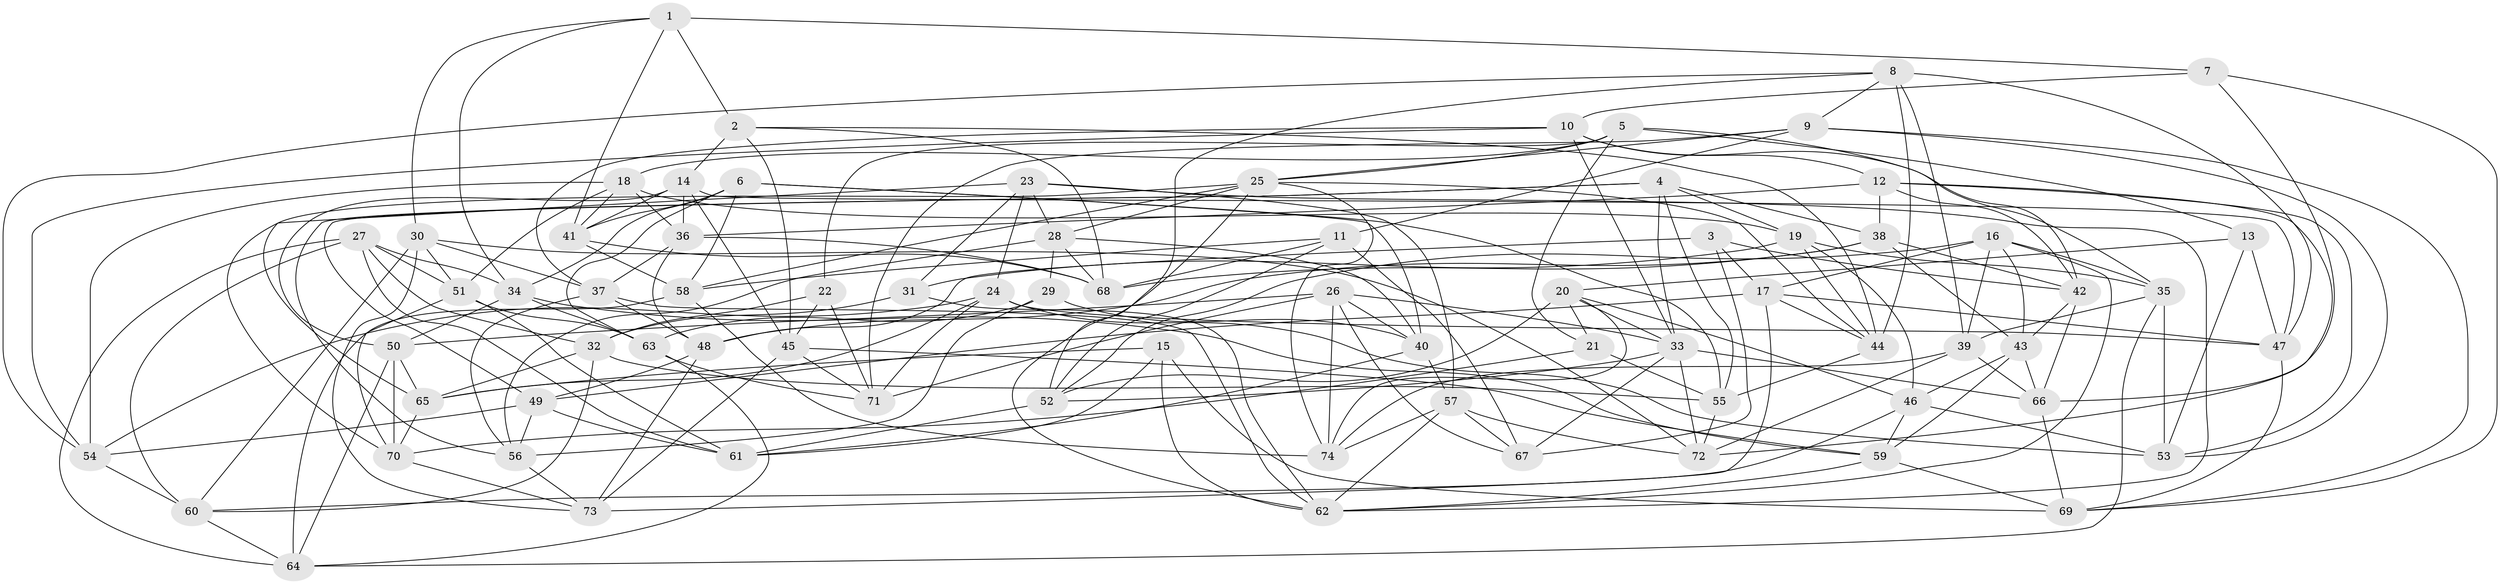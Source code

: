 // original degree distribution, {4: 1.0}
// Generated by graph-tools (version 1.1) at 2025/50/03/09/25 03:50:53]
// undirected, 74 vertices, 215 edges
graph export_dot {
graph [start="1"]
  node [color=gray90,style=filled];
  1;
  2;
  3;
  4;
  5;
  6;
  7;
  8;
  9;
  10;
  11;
  12;
  13;
  14;
  15;
  16;
  17;
  18;
  19;
  20;
  21;
  22;
  23;
  24;
  25;
  26;
  27;
  28;
  29;
  30;
  31;
  32;
  33;
  34;
  35;
  36;
  37;
  38;
  39;
  40;
  41;
  42;
  43;
  44;
  45;
  46;
  47;
  48;
  49;
  50;
  51;
  52;
  53;
  54;
  55;
  56;
  57;
  58;
  59;
  60;
  61;
  62;
  63;
  64;
  65;
  66;
  67;
  68;
  69;
  70;
  71;
  72;
  73;
  74;
  1 -- 2 [weight=2.0];
  1 -- 7 [weight=1.0];
  1 -- 30 [weight=1.0];
  1 -- 34 [weight=1.0];
  1 -- 41 [weight=1.0];
  2 -- 14 [weight=1.0];
  2 -- 44 [weight=1.0];
  2 -- 45 [weight=1.0];
  2 -- 68 [weight=1.0];
  3 -- 17 [weight=1.0];
  3 -- 42 [weight=1.0];
  3 -- 48 [weight=1.0];
  3 -- 67 [weight=1.0];
  4 -- 19 [weight=1.0];
  4 -- 33 [weight=1.0];
  4 -- 38 [weight=1.0];
  4 -- 49 [weight=1.0];
  4 -- 55 [weight=1.0];
  4 -- 56 [weight=1.0];
  5 -- 13 [weight=1.0];
  5 -- 18 [weight=1.0];
  5 -- 21 [weight=1.0];
  5 -- 22 [weight=1.0];
  5 -- 25 [weight=1.0];
  5 -- 42 [weight=1.0];
  6 -- 34 [weight=1.0];
  6 -- 40 [weight=1.0];
  6 -- 41 [weight=1.0];
  6 -- 55 [weight=1.0];
  6 -- 58 [weight=1.0];
  6 -- 63 [weight=1.0];
  7 -- 10 [weight=1.0];
  7 -- 66 [weight=1.0];
  7 -- 69 [weight=1.0];
  8 -- 9 [weight=1.0];
  8 -- 39 [weight=1.0];
  8 -- 44 [weight=1.0];
  8 -- 47 [weight=1.0];
  8 -- 52 [weight=1.0];
  8 -- 54 [weight=1.0];
  9 -- 11 [weight=1.0];
  9 -- 25 [weight=1.0];
  9 -- 53 [weight=1.0];
  9 -- 69 [weight=1.0];
  9 -- 71 [weight=1.0];
  10 -- 12 [weight=1.0];
  10 -- 33 [weight=1.0];
  10 -- 35 [weight=1.0];
  10 -- 37 [weight=1.0];
  10 -- 54 [weight=1.0];
  11 -- 52 [weight=1.0];
  11 -- 58 [weight=1.0];
  11 -- 67 [weight=2.0];
  11 -- 68 [weight=1.0];
  12 -- 36 [weight=1.0];
  12 -- 38 [weight=1.0];
  12 -- 42 [weight=1.0];
  12 -- 53 [weight=1.0];
  12 -- 72 [weight=1.0];
  13 -- 20 [weight=1.0];
  13 -- 47 [weight=1.0];
  13 -- 53 [weight=1.0];
  14 -- 36 [weight=1.0];
  14 -- 41 [weight=1.0];
  14 -- 45 [weight=1.0];
  14 -- 47 [weight=1.0];
  14 -- 50 [weight=1.0];
  15 -- 61 [weight=1.0];
  15 -- 62 [weight=1.0];
  15 -- 65 [weight=1.0];
  15 -- 69 [weight=1.0];
  16 -- 17 [weight=1.0];
  16 -- 35 [weight=1.0];
  16 -- 39 [weight=1.0];
  16 -- 43 [weight=1.0];
  16 -- 52 [weight=1.0];
  16 -- 62 [weight=1.0];
  17 -- 44 [weight=1.0];
  17 -- 47 [weight=1.0];
  17 -- 49 [weight=1.0];
  17 -- 73 [weight=1.0];
  18 -- 19 [weight=1.0];
  18 -- 36 [weight=1.0];
  18 -- 41 [weight=1.0];
  18 -- 51 [weight=1.0];
  18 -- 54 [weight=1.0];
  19 -- 31 [weight=1.0];
  19 -- 35 [weight=1.0];
  19 -- 44 [weight=1.0];
  19 -- 46 [weight=1.0];
  20 -- 21 [weight=1.0];
  20 -- 33 [weight=1.0];
  20 -- 46 [weight=1.0];
  20 -- 52 [weight=1.0];
  20 -- 74 [weight=1.0];
  21 -- 55 [weight=1.0];
  21 -- 70 [weight=1.0];
  22 -- 32 [weight=1.0];
  22 -- 45 [weight=1.0];
  22 -- 71 [weight=1.0];
  23 -- 24 [weight=1.0];
  23 -- 28 [weight=1.0];
  23 -- 31 [weight=1.0];
  23 -- 57 [weight=1.0];
  23 -- 62 [weight=1.0];
  23 -- 65 [weight=1.0];
  24 -- 47 [weight=1.0];
  24 -- 53 [weight=1.0];
  24 -- 54 [weight=1.0];
  24 -- 65 [weight=1.0];
  24 -- 71 [weight=1.0];
  25 -- 28 [weight=1.0];
  25 -- 44 [weight=1.0];
  25 -- 58 [weight=1.0];
  25 -- 62 [weight=1.0];
  25 -- 70 [weight=1.0];
  25 -- 74 [weight=1.0];
  26 -- 33 [weight=1.0];
  26 -- 40 [weight=1.0];
  26 -- 50 [weight=1.0];
  26 -- 67 [weight=1.0];
  26 -- 71 [weight=1.0];
  26 -- 74 [weight=1.0];
  27 -- 32 [weight=1.0];
  27 -- 34 [weight=1.0];
  27 -- 51 [weight=1.0];
  27 -- 60 [weight=1.0];
  27 -- 61 [weight=1.0];
  27 -- 64 [weight=1.0];
  28 -- 29 [weight=1.0];
  28 -- 40 [weight=1.0];
  28 -- 56 [weight=1.0];
  28 -- 68 [weight=1.0];
  29 -- 40 [weight=1.0];
  29 -- 56 [weight=1.0];
  29 -- 63 [weight=1.0];
  30 -- 37 [weight=1.0];
  30 -- 51 [weight=1.0];
  30 -- 60 [weight=1.0];
  30 -- 72 [weight=1.0];
  30 -- 73 [weight=1.0];
  31 -- 32 [weight=1.0];
  31 -- 62 [weight=1.0];
  32 -- 55 [weight=1.0];
  32 -- 60 [weight=1.0];
  32 -- 65 [weight=1.0];
  33 -- 52 [weight=1.0];
  33 -- 66 [weight=1.0];
  33 -- 67 [weight=1.0];
  33 -- 72 [weight=1.0];
  34 -- 50 [weight=1.0];
  34 -- 59 [weight=1.0];
  34 -- 63 [weight=1.0];
  35 -- 39 [weight=1.0];
  35 -- 53 [weight=1.0];
  35 -- 64 [weight=1.0];
  36 -- 37 [weight=1.0];
  36 -- 48 [weight=1.0];
  36 -- 68 [weight=1.0];
  37 -- 48 [weight=1.0];
  37 -- 56 [weight=1.0];
  37 -- 62 [weight=1.0];
  38 -- 42 [weight=1.0];
  38 -- 43 [weight=1.0];
  38 -- 48 [weight=1.0];
  38 -- 68 [weight=1.0];
  39 -- 66 [weight=1.0];
  39 -- 72 [weight=1.0];
  39 -- 74 [weight=1.0];
  40 -- 57 [weight=1.0];
  40 -- 61 [weight=1.0];
  41 -- 58 [weight=1.0];
  41 -- 68 [weight=1.0];
  42 -- 43 [weight=1.0];
  42 -- 66 [weight=1.0];
  43 -- 46 [weight=1.0];
  43 -- 59 [weight=1.0];
  43 -- 66 [weight=1.0];
  44 -- 55 [weight=1.0];
  45 -- 59 [weight=1.0];
  45 -- 71 [weight=1.0];
  45 -- 73 [weight=1.0];
  46 -- 53 [weight=1.0];
  46 -- 59 [weight=1.0];
  46 -- 60 [weight=1.0];
  47 -- 69 [weight=1.0];
  48 -- 49 [weight=1.0];
  48 -- 73 [weight=1.0];
  49 -- 54 [weight=1.0];
  49 -- 56 [weight=1.0];
  49 -- 61 [weight=1.0];
  50 -- 64 [weight=1.0];
  50 -- 65 [weight=1.0];
  50 -- 70 [weight=1.0];
  51 -- 61 [weight=1.0];
  51 -- 63 [weight=1.0];
  51 -- 70 [weight=1.0];
  52 -- 61 [weight=1.0];
  54 -- 60 [weight=1.0];
  55 -- 72 [weight=1.0];
  56 -- 73 [weight=1.0];
  57 -- 62 [weight=1.0];
  57 -- 67 [weight=1.0];
  57 -- 72 [weight=1.0];
  57 -- 74 [weight=1.0];
  58 -- 64 [weight=1.0];
  58 -- 74 [weight=1.0];
  59 -- 62 [weight=1.0];
  59 -- 69 [weight=1.0];
  60 -- 64 [weight=1.0];
  63 -- 64 [weight=1.0];
  63 -- 71 [weight=1.0];
  65 -- 70 [weight=1.0];
  66 -- 69 [weight=1.0];
  70 -- 73 [weight=1.0];
}
